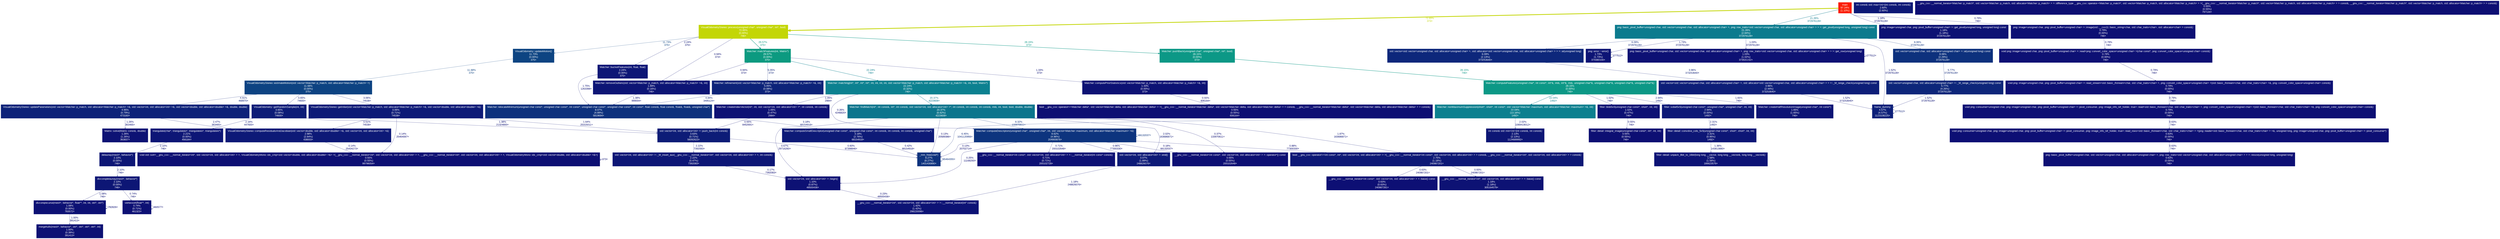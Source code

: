 digraph {
	graph [fontname=Arial, nodesep=0.125, ranksep=0.25];
	node [fontcolor=white, fontname=Arial, height=0, shape=box, style=filled, width=0];
	edge [fontname=Arial];
	1 [color="#fb1c01", fontcolor="#ffffff", fontsize="10.00", label="main\n97.24%\n(1.10%)"];
	1 -> 3 [arrowsize="0.85", color="#c3d606", fontcolor="#c3d606", fontsize="10.00", label="72.65%\n373×", labeldistance="2.91", penwidth="2.91"];
	1 -> 9 [arrowsize="0.46", color="#0c7b8e", fontcolor="#0c7b8e", fontsize="10.00", label="21.26%\n372976128×", labeldistance="0.85", penwidth="0.85"];
	1 -> 46 [arrowsize="0.35", color="#0d1274", fontcolor="#0d1274", fontsize="10.00", label="1.18%\n372976128×", labeldistance="0.50", penwidth="0.50"];
	1 -> 57 [arrowsize="0.35", color="#0d1074", fontcolor="#0d1074", fontsize="10.00", label="0.79%\n746×", labeldistance="0.50", penwidth="0.50"];
	3 [color="#c3d606", fontcolor="#ffffff", fontsize="10.00", label="VisualOdometryStereo::process(unsigned char*, unsigned char*, int*, bool)\n72.65%\n(0.00%)\n746×"];
	3 -> 4 [arrowsize="0.54", color="#0c9a80", fontcolor="#0c9a80", fontsize="10.00", label="29.57%\n375×", labeldistance="1.18", penwidth="1.18"];
	3 -> 5 [arrowsize="0.53", color="#0c9886", fontcolor="#0c9886", fontsize="10.00", label="28.15%\n373×", labeldistance="1.13", penwidth="1.13"];
	3 -> 32 [arrowsize="0.35", color="#0d1676", fontcolor="#0d1676", fontsize="10.00", label="2.24%\n375×", labeldistance="0.50", penwidth="0.50"];
	3 -> 38 [arrowsize="0.35", color="#0d1174", fontcolor="#0d1174", fontsize="10.00", label="0.94%\n373×", labeldistance="0.50", penwidth="0.50"];
	3 -> 130 [arrowsize="0.35", color="#0d4482", fontcolor="#0d4482", fontsize="10.00", label="11.73%\n375×", labeldistance="0.50", penwidth="0.50"];
	4 [color="#0c9a80", fontcolor="#ffffff", fontsize="10.00", label="Matcher::matchFeatures(int, Matrix*)\n29.57%\n(0.00%)\n375×"];
	4 -> 7 [arrowsize="0.47", color="#0c8190", fontcolor="#0c8190", fontsize="10.00", label="22.24%\n746×", labeldistance="0.89", penwidth="0.89"];
	4 -> 18 [arrowsize="0.35", color="#0d2379", fontcolor="#0d2379", fontsize="10.00", label="5.05%\n373×", labeldistance="0.50", penwidth="0.50"];
	4 -> 38 [arrowsize="0.35", color="#0d1174", fontcolor="#0d1174", fontsize="10.00", label="0.94%\n373×", labeldistance="0.50", penwidth="0.50"];
	4 -> 43 [arrowsize="0.35", color="#0d1274", fontcolor="#0d1274", fontsize="10.00", label="1.33%\n373×", labeldistance="0.50", penwidth="0.50"];
	5 [color="#0c9886", fontcolor="#ffffff", fontsize="10.00", label="Matcher::pushBack(unsigned char*, unsigned char*, int*, bool)\n28.15%\n(0.00%)\n373×"];
	5 -> 6 [arrowsize="0.53", color="#0c9886", fontcolor="#0c9886", fontsize="10.00", label="28.15%\n746×", labeldistance="1.13", penwidth="1.13"];
	6 [color="#0c9886", fontcolor="#ffffff", fontsize="10.00", label="Matcher::computeFeatures(unsigned char*, int const*, int*&, int&, int*&, int&, unsigned char*&, unsigned char*&, unsigned char*&, unsigned char*&)\n28.15%\n(0.00%)\n746×"];
	6 -> 8 [arrowsize="0.47", color="#0c808f", fontcolor="#0c808f", fontsize="10.00", label="22.04%\n1492×", labeldistance="0.88", penwidth="0.88"];
	6 -> 28 [arrowsize="0.35", color="#0d1977", fontcolor="#0d1977", fontsize="10.00", label="2.94%\n1492×", labeldistance="0.50", penwidth="0.50"];
	6 -> 40 [arrowsize="0.35", color="#0d1475", fontcolor="#0d1475", fontsize="10.00", label="1.65%\n746×", labeldistance="0.50", penwidth="0.50"];
	6 -> 51 [arrowsize="0.35", color="#0d1174", fontcolor="#0d1174", fontsize="10.00", label="1.02%\n746×", labeldistance="0.50", penwidth="0.50"];
	7 [color="#0c8190", fontcolor="#ffffff", fontsize="10.00", label="Matcher::matching(int*, int*, int*, int*, int, int, int, int, std::vector<Matcher::p_match, std::allocator<Matcher::p_match> >&, int, bool, Matrix*)\n22.24%\n(0.32%)\n746×"];
	7 -> 10 [arrowsize="0.45", color="#0c758d", fontcolor="#0c758d", fontsize="10.00", label="20.37%\n4223608×", labeldistance="0.81", penwidth="0.81"];
	7 -> 12 [arrowsize="0.35", color="#0d0e73", fontcolor="#0d0e73", fontsize="10.00", label="0.26%\n4246820×", labeldistance="0.50", penwidth="0.50"];
	7 -> 49 [arrowsize="0.35", color="#0d1174", fontcolor="#0d1174", fontsize="10.00", label="1.05%\n2984×", labeldistance="0.50", penwidth="0.50"];
	8 [color="#0c808f", fontcolor="#ffffff", fontsize="10.00", label="Matcher::nonMaximumSuppression(short*, short*, int const*, std::vector<Matcher::maximum, std::allocator<Matcher::maximum> >&, int)\n22.04%\n(13.16%)\n1492×"];
	8 -> 13 [arrowsize="0.35", color="#0d297b", fontcolor="#0d297b", fontsize="10.00", label="6.45%\n1041120956×", labeldistance="0.50", penwidth="0.50"];
	8 -> 35 [arrowsize="0.35", color="#0d1575", fontcolor="#0d1575", fontsize="10.00", label="2.02%\n1069419012×", labeldistance="0.50", penwidth="0.50"];
	9 [color="#0c7b8e", fontcolor="#ffffff", fontsize="10.00", label="png::basic_pixel_buffer<unsigned char, std::vector<unsigned char, std::allocator<unsigned char> >, png::row_traits<std::vector<unsigned char, std::allocator<unsigned char> > > >::get_pixel(unsigned long, unsigned long) const\n21.26%\n(2.84%)\n372976128×"];
	9 -> 15 [arrowsize="0.35", color="#0d317d", fontcolor="#0d317d", fontsize="10.00", label="8.06%\n372976128×", labeldistance="0.50", penwidth="0.50"];
	9 -> 16 [arrowsize="0.35", color="#0d277b", fontcolor="#0d277b", fontsize="10.00", label="6.09%\n372976128×", labeldistance="0.50", penwidth="0.50"];
	9 -> 20 [arrowsize="0.35", color="#0d1375", fontcolor="#0d1375", fontsize="10.00", label="1.52%\n372976128×", labeldistance="0.50", penwidth="0.50"];
	9 -> 39 [arrowsize="0.35", color="#0d1475", fontcolor="#0d1475", fontsize="10.00", label="1.73%\n372976128×", labeldistance="0.50", penwidth="0.50"];
	9 -> 50 [arrowsize="0.35", color="#0d1174", fontcolor="#0d1174", fontsize="10.00", label="1.03%\n372976128×", labeldistance="0.50", penwidth="0.50"];
	10 [color="#0c758d", fontcolor="#ffffff", fontsize="10.00", label="Matcher::findMatch(int*, int const&, int*, int const&, std::vector<int, std::allocator<int> >*, int const&, int const&, int const&, int&, int, bool, bool, double, double)\n20.37%\n(6.62%)\n4223608×"];
	10 -> 12 [arrowsize="0.35", color="#0d327d", fontcolor="#0d327d", fontsize="10.00", label="8.32%\n133970611×", labeldistance="0.50", penwidth="0.50"];
	10 -> 13 [arrowsize="0.35", color="#0d0d73", fontcolor="#0d0d73", fontsize="10.00", label="0.13%\n20589386×", labeldistance="0.50", penwidth="0.50"];
	10 -> 25 [arrowsize="0.35", color="#0d1575", fontcolor="#0d1575", fontsize="10.00", label="2.02%\n163686871×", labeldistance="0.50", penwidth="0.50"];
	10 -> 29 [arrowsize="0.35", color="#0d1575", fontcolor="#0d1575", fontsize="10.00", label="1.87%\n163686871×", labeldistance="0.50", penwidth="0.50"];
	10 -> 47 [arrowsize="0.35", color="#0d1074", fontcolor="#0d1074", fontsize="10.00", label="0.67%\n29716260×", labeldistance="0.50", penwidth="0.50"];
	10 -> 63 [arrowsize="0.35", color="#0d0e73", fontcolor="#0d0e73", fontsize="10.00", label="0.37%\n133970611×", labeldistance="0.50", penwidth="0.50"];
	11 [color="#0d4382", fontcolor="#ffffff", fontsize="10.00", label="VisualOdometryStereo::estimateMotion(std::vector<Matcher::p_match, std::allocator<Matcher::p_match> >)\n11.68%\n(0.00%)\n375×"];
	11 -> 19 [arrowsize="0.35", color="#0d2279", fontcolor="#0d2279", fontsize="10.00", label="4.91%\n468970×", labeldistance="0.50", penwidth="0.50"];
	11 -> 22 [arrowsize="0.35", color="#0d1c77", fontcolor="#0d1c77", fontsize="10.00", label="3.65%\n74600×", labeldistance="0.50", penwidth="0.50"];
	11 -> 26 [arrowsize="0.35", color="#0d1a77", fontcolor="#0d1a77", fontsize="10.00", label="3.06%\n74538×", labeldistance="0.50", penwidth="0.50"];
	12 [color="#0d347e", fontcolor="#ffffff", fontsize="10.00", label="Matcher::computeDescriptors(unsigned char*, unsigned char*, int, std::vector<Matcher::maximum, std::allocator<Matcher::maximum> >&)\n8.62%\n(4.96%)\n204900876×"];
	12 -> 12 [arrowsize="0.35", color="#0d347e", fontcolor="#0d347e", fontsize="10.00", label="66132037×", labeldistance="0.50", penwidth="0.50"];
	12 -> 13 [arrowsize="0.35", color="#0d0d73", fontcolor="#0d0d73", fontsize="10.00", label="0.13%\n20702714×", labeldistance="0.50", penwidth="0.50"];
	12 -> 25 [arrowsize="0.35", color="#0d1174", fontcolor="#0d1174", fontsize="10.00", label="0.96%\n77300330×", labeldistance="0.50", penwidth="0.50"];
	12 -> 29 [arrowsize="0.35", color="#0d1074", fontcolor="#0d1074", fontsize="10.00", label="0.88%\n77300330×", labeldistance="0.50", penwidth="0.50"];
	12 -> 47 [arrowsize="0.35", color="#0d0e73", fontcolor="#0d0e73", fontsize="10.00", label="0.25%\n11168293×", labeldistance="0.50", penwidth="0.50"];
	12 -> 54 [arrowsize="0.35", color="#0d1074", fontcolor="#0d1074", fontsize="10.00", label="0.71%\n200102648×", labeldistance="0.50", penwidth="0.50"];
	12 -> 63 [arrowsize="0.35", color="#0d0d73", fontcolor="#0d0d73", fontsize="10.00", label="0.18%\n66132037×", labeldistance="0.50", penwidth="0.50"];
	13 [color="#0d327d", fontcolor="#ffffff", fontsize="10.00", label="_mm_free(void*)\n8.27%\n(8.27%)\n1401430890×"];
	13 -> 13 [arrowsize="0.35", color="#0d327d", fontcolor="#0d327d", fontsize="10.00", label="65464355×", labeldistance="0.50", penwidth="0.50"];
	14 [color="#0d317d", fontcolor="#ffffff", fontsize="10.00", label="Matcher::relocateMinimum(unsigned char const*, unsigned char const*, int const*, unsigned char const*, unsigned char const*, int const*, float const&, float const&, float&, float&, unsigned char*)\n8.07%\n(4.89%)\n5819694×"];
	14 -> 24 [arrowsize="0.35", color="#0d1a77", fontcolor="#0d1a77", fontsize="10.00", label="3.18%\n68154918×", labeldistance="0.50", penwidth="0.50"];
	15 [color="#0d317d", fontcolor="#ffffff", fontsize="10.00", label="std::vector<unsigned char, std::allocator<unsigned char> >::at(unsigned long) const\n8.06%\n(2.29%)\n372976128×"];
	15 -> 17 [arrowsize="0.35", color="#0d267a", fontcolor="#0d267a", fontsize="10.00", label="5.77%\n372976128×", labeldistance="0.50", penwidth="0.50"];
	16 [color="#0d277b", fontcolor="#ffffff", fontsize="10.00", label="std::vector<std::vector<unsigned char, std::allocator<unsigned char> >, std::allocator<std::vector<unsigned char, std::allocator<unsigned char> > > >::at(unsigned long)\n6.09%\n(2.13%)\n373253640×"];
	16 -> 21 [arrowsize="0.35", color="#0d1e78", fontcolor="#0d1e78", fontsize="10.00", label="3.96%\n373253640×", labeldistance="0.50", penwidth="0.50"];
	17 [color="#0d267a", fontcolor="#ffffff", fontsize="10.00", label="std::vector<unsigned char, std::allocator<unsigned char> >::_M_range_check(unsigned long) const\n5.77%\n(4.26%)\n372976128×"];
	17 -> 20 [arrowsize="0.35", color="#0d1375", fontcolor="#0d1375", fontsize="10.00", label="1.52%\n372976128×", labeldistance="0.50", penwidth="0.50"];
	18 [color="#0d2379", fontcolor="#ffffff", fontsize="10.00", label="Matcher::refinement(std::vector<Matcher::p_match, std::allocator<Matcher::p_match> >&, int)\n5.05%\n(0.08%)\n373×"];
	18 -> 14 [arrowsize="0.35", color="#0d2279", fontcolor="#0d2279", fontsize="10.00", label="4.84%\n3495124×", labeldistance="0.50", penwidth="0.50"];
	19 [color="#0d2279", fontcolor="#ffffff", fontsize="10.00", label="VisualOdometryStereo::updateParameters(std::vector<Matcher::p_match, std::allocator<Matcher::p_match> >&, std::vector<int, std::allocator<int> >&, std::vector<double, std::allocator<double> >&, double, double)\n4.95%\n(0.79%)\n473160×"];
	19 -> 27 [arrowsize="0.35", color="#0d1776", fontcolor="#0d1776", fontsize="10.00", label="2.47%\n363465×", labeldistance="0.50", penwidth="0.50"];
	19 -> 44 [arrowsize="0.35", color="#0d1274", fontcolor="#0d1274", fontsize="10.00", label="1.26%\n363465×", labeldistance="0.50", penwidth="0.50"];
	20 [color="#0d2079", fontcolor="#ffffff", fontsize="10.00", label="frame_dummy\n4.57%\n(4.57%)\n1123108225×"];
	20 -> 20 [arrowsize="0.35", color="#0d2079", fontcolor="#0d2079", fontsize="10.00", label="277512×", labeldistance="0.50", penwidth="0.50"];
	21 [color="#0d1e78", fontcolor="#ffffff", fontsize="10.00", label="std::vector<std::vector<unsigned char, std::allocator<unsigned char> >, std::allocator<std::vector<unsigned char, std::allocator<unsigned char> > > >::_M_range_check(unsigned long) const\n3.96%\n(2.44%)\n373253640×"];
	21 -> 20 [arrowsize="0.35", color="#0d1375", fontcolor="#0d1375", fontsize="10.00", label="1.52%\n373253640×", labeldistance="0.50", penwidth="0.50"];
	22 [color="#0d1c77", fontcolor="#ffffff", fontsize="10.00", label="VisualOdometry::getRandomSample(int, int)\n3.65%\n(0.08%)\n74600×"];
	22 -> 23 [arrowsize="0.35", color="#0d1275", fontcolor="#0d1275", fontsize="10.00", label="1.38%\n21324800×", labeldistance="0.50", penwidth="0.50"];
	22 -> 33 [arrowsize="0.35", color="#0d1676", fontcolor="#0d1676", fontsize="10.00", label="2.16%\n447600×", labeldistance="0.50", penwidth="0.50"];
	23 [color="#0d1c77", fontcolor="#ffffff", fontsize="10.00", label="std::vector<int, std::allocator<int> >::push_back(int const&)\n3.63%\n(0.71%)\n56092623×"];
	23 -> 13 [arrowsize="0.35", color="#0d0f74", fontcolor="#0d0f74", fontsize="10.00", label="0.60%\n97398846×", labeldistance="0.50", penwidth="0.50"];
	23 -> 34 [arrowsize="0.35", color="#0d1676", fontcolor="#0d1676", fontsize="10.00", label="2.22%\n7392083×", labeldistance="0.50", penwidth="0.50"];
	24 [color="#0d1a77", fontcolor="#ffffff", fontsize="10.00", label="Matcher::computeSmallDescriptor(unsigned char const*, unsigned char const*, int const&, int const&, int const&, unsigned char*)\n3.18%\n(2.76%)\n68154918×"];
	24 -> 13 [arrowsize="0.35", color="#0d0e73", fontcolor="#0d0e73", fontsize="10.00", label="0.42%\n68154918×", labeldistance="0.50", penwidth="0.50"];
	25 [color="#0d1a77", fontcolor="#ffffff", fontsize="10.00", label="std::vector<int, std::allocator<int> >::end()\n3.07%\n(1.89%)\n248826076×"];
	25 -> 42 [arrowsize="0.35", color="#0d1274", fontcolor="#0d1274", fontsize="10.00", label="1.18%\n248826076×", labeldistance="0.50", penwidth="0.50"];
	26 [color="#0d1a77", fontcolor="#ffffff", fontsize="10.00", label="VisualOdometryStereo::getInlier(std::vector<Matcher::p_match, std::allocator<Matcher::p_match> >&, std::vector<double, std::allocator<double> >&)\n3.06%\n(0.71%)\n74538×"];
	26 -> 23 [arrowsize="0.35", color="#0d1475", fontcolor="#0d1475", fontsize="10.00", label="1.64%\n25315011×", labeldistance="0.50", penwidth="0.50"];
	26 -> 27 [arrowsize="0.35", color="#0d0f73", fontcolor="#0d0f73", fontsize="10.00", label="0.51%\n74538×", labeldistance="0.50", penwidth="0.50"];
	26 -> 66 [arrowsize="0.35", color="#0d0d73", fontcolor="#0d0d73", fontsize="10.00", label="0.14%\n25464087×", labeldistance="0.50", penwidth="0.50"];
	27 [color="#0d1977", fontcolor="#ffffff", fontsize="10.00", label="VisualOdometryStereo::computeResidualsAndJacobian(std::vector<double, std::allocator<double> >&, std::vector<int, std::allocator<int> >&)\n2.98%\n(2.84%)\n438003×"];
	27 -> 66 [arrowsize="0.35", color="#0d0d73", fontcolor="#0d0d73", fontsize="10.00", label="0.14%\n25434273×", labeldistance="0.50", penwidth="0.50"];
	28 [color="#0d1977", fontcolor="#ffffff", fontsize="10.00", label="filter::sobel5x5(unsigned char const*, unsigned char*, unsigned char*, int, int)\n2.94%\n(0.00%)\n1492×"];
	28 -> 31 [arrowsize="0.35", color="#0d1676", fontcolor="#0d1676", fontsize="10.00", label="2.31%\n1492×", labeldistance="0.50", penwidth="0.50"];
	29 [color="#0d1876", fontcolor="#ffffff", fontsize="10.00", label="bool __gnu_cxx::operator!=<int const*, int*, std::vector<int, std::allocator<int> > >(__gnu_cxx::__normal_iterator<int const*, std::vector<int, std::allocator<int> > > const&, __gnu_cxx::__normal_iterator<int*, std::vector<int, std::allocator<int> > > const&)\n2.75%\n(1.18%)\n240987201×"];
	29 -> 45 [arrowsize="0.35", color="#0d1174", fontcolor="#0d1174", fontsize="10.00", label="0.93%\n240987201×", labeldistance="0.50", penwidth="0.50"];
	29 -> 59 [arrowsize="0.35", color="#0d0f74", fontcolor="#0d0f74", fontsize="10.00", label="0.63%\n240987201×", labeldistance="0.50", penwidth="0.50"];
	30 [color="#0d1876", fontcolor="#ffffff", fontsize="10.00", label="int const& std::max<int>(int const&, int const&)\n2.60%\n(2.60%)"];
	31 [color="#0d1676", fontcolor="#ffffff", fontsize="10.00", label="filter::detail::convolve_cols_5x5(unsigned char const*, short*, short*, int, int)\n2.31%\n(0.95%)\n1492×"];
	31 -> 41 [arrowsize="0.35", color="#0d1274", fontcolor="#0d1274", fontsize="10.00", label="1.36%\n143813880×", labeldistance="0.50", penwidth="0.50"];
	32 [color="#0d1676", fontcolor="#ffffff", fontsize="10.00", label="Matcher::bucketFeatures(int, float, float)\n2.24%\n(0.00%)\n375×"];
	32 -> 14 [arrowsize="0.35", color="#0d1475", fontcolor="#0d1475", fontsize="10.00", label="1.75%\n1263398×", labeldistance="0.50", penwidth="0.50"];
	33 [color="#0d1676", fontcolor="#ffffff", fontsize="10.00", label="triangulate(char*, triangulateio*, triangulateio*, triangulateio*)\n2.21%\n(0.00%)\n456184×"];
	33 -> 37 [arrowsize="0.35", color="#0d1675", fontcolor="#0d1675", fontsize="10.00", label="2.10%\n746×", labeldistance="0.50", penwidth="0.50"];
	34 [color="#0d1676", fontcolor="#ffffff", fontsize="10.00", label="std::vector<int, std::allocator<int> >::_M_insert_aux(__gnu_cxx::__normal_iterator<int*, std::vector<int, std::allocator<int> > >, int const&)\n2.22%\n(0.47%)\n7392083×"];
	34 -> 47 [arrowsize="0.35", color="#0d0d73", fontcolor="#0d0d73", fontsize="10.00", label="0.17%\n7392083×", labeldistance="0.50", penwidth="0.50"];
	35 [color="#0d1675", fontcolor="#ffffff", fontsize="10.00", label="int const& std::min<int>(int const&, int const&)\n2.13%\n(2.13%)\n1124689992×"];
	36 [color="#0d1675", fontcolor="#ffffff", fontsize="10.00", label="divconqdelaunay(mesh*, behavior*)\n2.10%\n(0.00%)\n746×"];
	36 -> 48 [arrowsize="0.35", color="#0d1174", fontcolor="#0d1174", fontsize="10.00", label="1.08%\n746×", labeldistance="0.50", penwidth="0.50"];
	36 -> 53 [arrowsize="0.35", color="#0d1074", fontcolor="#0d1074", fontsize="10.00", label="0.74%\n746×", labeldistance="0.50", penwidth="0.50"];
	37 [color="#0d1675", fontcolor="#ffffff", fontsize="10.00", label="delaunay(mesh*, behavior*)\n2.10%\n(0.00%)\n746×"];
	37 -> 36 [arrowsize="0.35", color="#0d1675", fontcolor="#0d1675", fontsize="10.00", label="2.10%\n746×", labeldistance="0.50", penwidth="0.50"];
	38 [color="#0d1575", fontcolor="#ffffff", fontsize="10.00", label="Matcher::removeOutliers(std::vector<Matcher::p_match, std::allocator<Matcher::p_match> >&, int)\n1.89%\n(0.16%)\n746×"];
	38 -> 14 [arrowsize="0.35", color="#0d1275", fontcolor="#0d1275", fontsize="10.00", label="1.38%\n999004×", labeldistance="0.50", penwidth="0.50"];
	39 [color="#0d1475", fontcolor="#ffffff", fontsize="10.00", label="png::error::~error()\n1.73%\n(1.73%)\n374380100×"];
	39 -> 39 [arrowsize="0.35", color="#0d1475", fontcolor="#0d1475", fontsize="10.00", label="277512×", labeldistance="0.50", penwidth="0.50"];
	40 [color="#0d1475", fontcolor="#ffffff", fontsize="10.00", label="Matcher::createHalfResolutionImage(unsigned char*, int const*)\n1.65%\n(1.65%)\n746×"];
	41 [color="#0d1375", fontcolor="#ffffff", fontsize="10.00", label="filter::detail::unpack_8bit_to_16bit(long long __vector, long long __vector&, long long __vector&)\n1.58%\n(1.58%)\n166623576×"];
	42 [color="#0d1375", fontcolor="#ffffff", fontsize="10.00", label="__gnu_cxx::__normal_iterator<int*, std::vector<int, std::allocator<int> > >::__normal_iterator(int* const&)\n1.42%\n(1.42%)\n298220096×"];
	43 [color="#0d1274", fontcolor="#ffffff", fontsize="10.00", label="Matcher::computePriorStatistics(std::vector<Matcher::p_match, std::allocator<Matcher::p_match> >&, int)\n1.33%\n(0.00%)\n373×"];
	43 -> 65 [arrowsize="0.35", color="#0d0f73", fontcolor="#0d0f73", fontsize="10.00", label="0.55%\n606164×", labeldistance="0.50", penwidth="0.50"];
	44 [color="#0d1274", fontcolor="#ffffff", fontsize="10.00", label="Matrix::solve(Matrix const&, double)\n1.26%\n(1.26%)\n363837×"];
	45 [color="#0d1274", fontcolor="#ffffff", fontsize="10.00", label="__gnu_cxx::__normal_iterator<int*, std::vector<int, std::allocator<int> > >::base() const\n1.18%\n(1.18%)\n305164579×"];
	46 [color="#0d1274", fontcolor="#ffffff", fontsize="10.00", label="png::image<unsigned char, png::pixel_buffer<unsigned char> >::get_pixel(unsigned long, unsigned long) const\n1.18%\n(1.18%)\n372976128×"];
	47 [color="#0d1174", fontcolor="#ffffff", fontsize="10.00", label="std::vector<int, std::allocator<int> >::begin()\n1.10%\n(0.87%)\n48500436×"];
	47 -> 42 [arrowsize="0.35", color="#0d0e73", fontcolor="#0d0e73", fontsize="10.00", label="0.23%\n48500436×", labeldistance="0.50", penwidth="0.50"];
	48 [color="#0d1174", fontcolor="#ffffff", fontsize="10.00", label="divconqrecurse(mesh*, behavior*, float**, int, int, otri*, otri*)\n1.08%\n(0.00%)\n783572×"];
	48 -> 48 [arrowsize="0.35", color="#0d1174", fontcolor="#0d1174", fontsize="10.00", label="782826×", labeldistance="0.50", penwidth="0.50"];
	48 -> 52 [arrowsize="0.35", color="#0d1174", fontcolor="#0d1174", fontsize="10.00", label="1.00%\n391413×", labeldistance="0.50", penwidth="0.50"];
	49 [color="#0d1174", fontcolor="#ffffff", fontsize="10.00", label="Matcher::createIndexVector(int*, int, std::vector<int, std::allocator<int> >*, int const&, int const&)\n1.05%\n(0.47%)\n2984×"];
	49 -> 23 [arrowsize="0.35", color="#0d0f73", fontcolor="#0d0f73", fontsize="10.00", label="0.55%\n8452691×", labeldistance="0.50", penwidth="0.50"];
	50 [color="#0d1174", fontcolor="#ffffff", fontsize="10.00", label="png::basic_pixel_buffer<unsigned char, std::vector<unsigned char, std::allocator<unsigned char> >, png::row_traits<std::vector<unsigned char, std::allocator<unsigned char> > > >::get_row(unsigned long)\n1.03%\n(1.02%)\n373531152×"];
	50 -> 50 [arrowsize="0.35", color="#0d1174", fontcolor="#0d1174", fontsize="10.00", label="277512×", labeldistance="0.50", penwidth="0.50"];
	51 [color="#0d1174", fontcolor="#ffffff", fontsize="10.00", label="filter::blob5x5(unsigned char const*, short*, int, int)\n1.02%\n(0.47%)\n746×"];
	51 -> 62 [arrowsize="0.35", color="#0d0f73", fontcolor="#0d0f73", fontsize="10.00", label="0.55%\n746×", labeldistance="0.50", penwidth="0.50"];
	52 [color="#0d1174", fontcolor="#ffffff", fontsize="10.00", label="mergehulls(mesh*, behavior*, otri*, otri*, otri*, otri*, int)\n1.00%\n(0.39%)\n391413×"];
	53 [color="#0d1074", fontcolor="#ffffff", fontsize="10.00", label="vertexsort(float**, int)\n0.74%\n(0.71%)\n461323×"];
	53 -> 53 [arrowsize="0.35", color="#0d1074", fontcolor="#0d1074", fontsize="10.00", label="460577×", labeldistance="0.50", penwidth="0.50"];
	54 [color="#0d1074", fontcolor="#ffffff", fontsize="10.00", label="__gnu_cxx::__normal_iterator<int const*, std::vector<int, std::allocator<int> > >::__normal_iterator(int const* const&)\n0.71%\n(0.71%)\n200102728×"];
	55 [color="#0d1074", fontcolor="#ffffff", fontsize="10.00", label="void png::image<unsigned char, png::pixel_buffer<unsigned char> >::read_stream<std::basic_ifstream<char, std::char_traits<char> >, png::convert_color_space<unsigned char> >(std::basic_ifstream<char, std::char_traits<char> >&, png::convert_color_space<unsigned char> const&)\n0.79%\n(0.00%)\n746×"];
	55 -> 58 [arrowsize="0.35", color="#0d1074", fontcolor="#0d1074", fontsize="10.00", label="0.79%\n746×", labeldistance="0.50", penwidth="0.50"];
	56 [color="#0d1074", fontcolor="#ffffff", fontsize="10.00", label="void png::image<unsigned char, png::pixel_buffer<unsigned char> >::read<png::convert_color_space<unsigned char> >(char const*, png::convert_color_space<unsigned char> const&)\n0.79%\n(0.00%)\n746×"];
	56 -> 55 [arrowsize="0.35", color="#0d1074", fontcolor="#0d1074", fontsize="10.00", label="0.79%\n746×", labeldistance="0.50", penwidth="0.50"];
	57 [color="#0d1074", fontcolor="#ffffff", fontsize="10.00", label="png::image<unsigned char, png::pixel_buffer<unsigned char> >::image(std::__cxx11::basic_string<char, std::char_traits<char>, std::allocator<char> > const&)\n0.79%\n(0.00%)\n746×"];
	57 -> 56 [arrowsize="0.35", color="#0d1074", fontcolor="#0d1074", fontsize="10.00", label="0.79%\n746×", labeldistance="0.50", penwidth="0.50"];
	58 [color="#0d1074", fontcolor="#ffffff", fontsize="10.00", label="void png::consumer<unsigned char, png::image<unsigned char, png::pixel_buffer<unsigned char> >::pixel_consumer, png::image_info_ref_holder, true>::read<std::basic_ifstream<char, std::char_traits<char> >, png::convert_color_space<unsigned char> >(std::basic_ifstream<char, std::char_traits<char> >&, png::convert_color_space<unsigned char> const&)\n0.79%\n(0.00%)\n746×"];
	58 -> 60 [arrowsize="0.35", color="#0d0f74", fontcolor="#0d0f74", fontsize="10.00", label="0.63%\n746×", labeldistance="0.50", penwidth="0.50"];
	59 [color="#0d0f74", fontcolor="#ffffff", fontsize="10.00", label="__gnu_cxx::__normal_iterator<int const*, std::vector<int, std::allocator<int> > >::base() const\n0.63%\n(0.63%)\n240987281×"];
	60 [color="#0d0f74", fontcolor="#ffffff", fontsize="10.00", label="void png::consumer<unsigned char, png::image<unsigned char, png::pixel_buffer<unsigned char> >::pixel_consumer, png::image_info_ref_holder, true>::read_rows<std::basic_ifstream<char, std::char_traits<char> > >(png::reader<std::basic_ifstream<char, std::char_traits<char> > >&, unsigned long, png::image<unsigned char, png::pixel_buffer<unsigned char> >::pixel_consumer*)\n0.63%\n(0.00%)\n746×"];
	60 -> 61 [arrowsize="0.35", color="#0d0f74", fontcolor="#0d0f74", fontsize="10.00", label="0.63%\n746×", labeldistance="0.50", penwidth="0.50"];
	61 [color="#0d0f74", fontcolor="#ffffff", fontsize="10.00", label="png::basic_pixel_buffer<unsigned char, std::vector<unsigned char, std::allocator<unsigned char> >, png::row_traits<std::vector<unsigned char, std::allocator<unsigned char> > > >::resize(unsigned long, unsigned long)\n0.63%\n(0.00%)\n746×"];
	62 [color="#0d0f73", fontcolor="#ffffff", fontsize="10.00", label="filter::detail::integral_image(unsigned char const*, int*, int, int)\n0.55%\n(0.55%)\n746×"];
	63 [color="#0d0f73", fontcolor="#ffffff", fontsize="10.00", label="__gnu_cxx::__normal_iterator<int const*, std::vector<int, std::allocator<int> > >::operator*() const\n0.55%\n(0.55%)\n200102648×"];
	64 [color="#0d0f73", fontcolor="#ffffff", fontsize="10.00", label="__gnu_cxx::__normal_iterator<Matcher::p_match*, std::vector<Matcher::p_match, std::allocator<Matcher::p_match> > >::difference_type __gnu_cxx::operator-<Matcher::p_match*, std::vector<Matcher::p_match, std::allocator<Matcher::p_match> > >(__gnu_cxx::__normal_iterator<Matcher::p_match*, std::vector<Matcher::p_match, std::allocator<Matcher::p_match> > > const&, __gnu_cxx::__normal_iterator<Matcher::p_match*, std::vector<Matcher::p_match, std::allocator<Matcher::p_match> > > const&)\n0.55%\n(0.55%)\n797134×"];
	65 [color="#0d0f73", fontcolor="#ffffff", fontsize="10.00", label="bool __gnu_cxx::operator!=<Matcher::delta*, std::vector<Matcher::delta, std::allocator<Matcher::delta> > >(__gnu_cxx::__normal_iterator<Matcher::delta*, std::vector<Matcher::delta, std::allocator<Matcher::delta> > > const&, __gnu_cxx::__normal_iterator<Matcher::delta*, std::vector<Matcher::delta, std::allocator<Matcher::delta> > > const&)\n0.55%\n(0.55%)\n606164×"];
	66 [color="#0d0f73", fontcolor="#ffffff", fontsize="10.00", label="void std::sort<__gnu_cxx::__normal_iterator<int*, std::vector<int, std::allocator<int> > >, VisualOdometryMono::idx_cmp<std::vector<double, std::allocator<double> >&> >(__gnu_cxx::__normal_iterator<int*, std::vector<int, std::allocator<int> > >, __gnu_cxx::__normal_iterator<int*, std::vector<int, std::allocator<int> > >, VisualOdometryMono::idx_cmp<std::vector<double, std::allocator<double> >&>)\n0.55%\n(0.55%)\n99796054×"];
	66 -> 66 [arrowsize="0.35", color="#0d0f73", fontcolor="#0d0f73", fontsize="10.00", label="373×", labeldistance="0.50", penwidth="0.50"];
	130 [color="#0d4482", fontcolor="#ffffff", fontsize="10.00", label="VisualOdometry::updateMotion()\n11.73%\n(0.00%)\n375×"];
	130 -> 11 [arrowsize="0.35", color="#0d4382", fontcolor="#0d4382", fontsize="10.00", label="11.68%\n375×", labeldistance="0.50", penwidth="0.50"];
}
